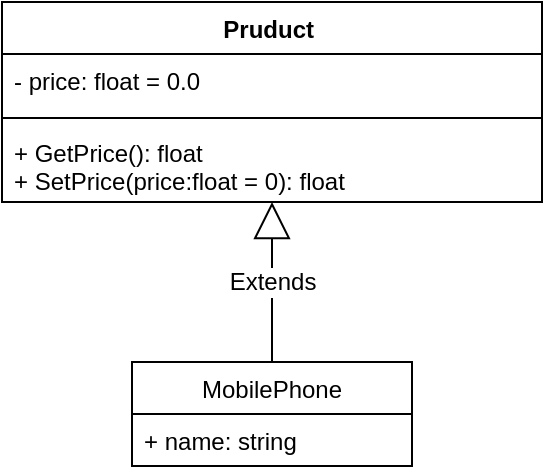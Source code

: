 <mxfile version="15.0.6" type="github">
  <diagram id="C5RBs43oDa-KdzZeNtuy" name="Page-1">
    <mxGraphModel dx="1422" dy="794" grid="1" gridSize="10" guides="1" tooltips="1" connect="1" arrows="1" fold="1" page="1" pageScale="1" pageWidth="827" pageHeight="1169" math="0" shadow="0">
      <root>
        <mxCell id="WIyWlLk6GJQsqaUBKTNV-0" />
        <mxCell id="WIyWlLk6GJQsqaUBKTNV-1" parent="WIyWlLk6GJQsqaUBKTNV-0" />
        <mxCell id="x9rUvAMbq14WsiKmxg5Z-0" value="Pruduct " style="swimlane;fontStyle=1;align=center;verticalAlign=top;childLayout=stackLayout;horizontal=1;startSize=26;horizontalStack=0;resizeParent=1;resizeParentMax=0;resizeLast=0;collapsible=1;marginBottom=0;whiteSpace=wrap;fontSize=12;arcSize=16;shadow=0;rounded=0;sketch=0;glass=0;swimlaneLine=1;strokeWidth=1;" vertex="1" parent="WIyWlLk6GJQsqaUBKTNV-1">
          <mxGeometry x="279" y="80" width="270" height="100" as="geometry">
            <mxRectangle x="210" y="100" width="350" height="70" as="alternateBounds" />
          </mxGeometry>
        </mxCell>
        <mxCell id="x9rUvAMbq14WsiKmxg5Z-1" value="- price: float = 0.0" style="text;strokeColor=none;fillColor=none;align=left;verticalAlign=top;spacingLeft=4;spacingRight=4;overflow=hidden;rotatable=0;points=[[0,0.5],[1,0.5]];portConstraint=eastwest;" vertex="1" parent="x9rUvAMbq14WsiKmxg5Z-0">
          <mxGeometry y="26" width="270" height="28" as="geometry" />
        </mxCell>
        <mxCell id="x9rUvAMbq14WsiKmxg5Z-2" value="" style="line;strokeWidth=1;fillColor=none;align=left;verticalAlign=middle;spacingTop=-1;spacingLeft=3;spacingRight=3;rotatable=0;labelPosition=right;points=[];portConstraint=eastwest;" vertex="1" parent="x9rUvAMbq14WsiKmxg5Z-0">
          <mxGeometry y="54" width="270" height="8" as="geometry" />
        </mxCell>
        <mxCell id="x9rUvAMbq14WsiKmxg5Z-3" value="+ GetPrice(): float&#xa;+ SetPrice(price:float = 0): float" style="text;strokeColor=none;fillColor=none;align=left;verticalAlign=top;spacingLeft=4;spacingRight=4;overflow=hidden;rotatable=0;points=[[0,0.5],[1,0.5]];portConstraint=eastwest;" vertex="1" parent="x9rUvAMbq14WsiKmxg5Z-0">
          <mxGeometry y="62" width="270" height="38" as="geometry" />
        </mxCell>
        <mxCell id="x9rUvAMbq14WsiKmxg5Z-6" value="MobilePhone" style="swimlane;fontStyle=0;childLayout=stackLayout;horizontal=1;startSize=26;fillColor=none;horizontalStack=0;resizeParent=1;resizeParentMax=0;resizeLast=0;collapsible=1;marginBottom=0;rounded=0;shadow=0;glass=0;sketch=0;fontSize=12;strokeWidth=1;verticalAlign=top;html=0;" vertex="1" parent="WIyWlLk6GJQsqaUBKTNV-1">
          <mxGeometry x="344" y="260" width="140" height="52" as="geometry" />
        </mxCell>
        <mxCell id="x9rUvAMbq14WsiKmxg5Z-7" value="+ name: string" style="text;strokeColor=none;fillColor=none;align=left;verticalAlign=top;spacingLeft=4;spacingRight=4;overflow=hidden;rotatable=0;points=[[0,0.5],[1,0.5]];portConstraint=eastwest;" vertex="1" parent="x9rUvAMbq14WsiKmxg5Z-6">
          <mxGeometry y="26" width="140" height="26" as="geometry" />
        </mxCell>
        <mxCell id="x9rUvAMbq14WsiKmxg5Z-10" value="Extends" style="endArrow=block;endSize=16;endFill=0;html=1;fontSize=12;exitX=0.5;exitY=0;exitDx=0;exitDy=0;" edge="1" parent="WIyWlLk6GJQsqaUBKTNV-1" source="x9rUvAMbq14WsiKmxg5Z-6" target="x9rUvAMbq14WsiKmxg5Z-3">
          <mxGeometry width="160" relative="1" as="geometry">
            <mxPoint x="340" y="310" as="sourcePoint" />
            <mxPoint x="500" y="310" as="targetPoint" />
          </mxGeometry>
        </mxCell>
      </root>
    </mxGraphModel>
  </diagram>
</mxfile>
